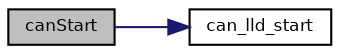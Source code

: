 digraph "canStart"
{
  bgcolor="transparent";
  edge [fontname="Helvetica",fontsize="8",labelfontname="Helvetica",labelfontsize="8"];
  node [fontname="Helvetica",fontsize="8",shape=record];
  rankdir="LR";
  Node46 [label="canStart",height=0.2,width=0.4,color="black", fillcolor="grey75", style="filled", fontcolor="black"];
  Node46 -> Node47 [color="midnightblue",fontsize="8",style="solid",fontname="Helvetica"];
  Node47 [label="can_lld_start",height=0.2,width=0.4,color="black",URL="$group___c_a_n.html#gafae65e8b034b2c1cda8d46790eb2c3fb",tooltip="Configures and activates the CAN peripheral. "];
}
